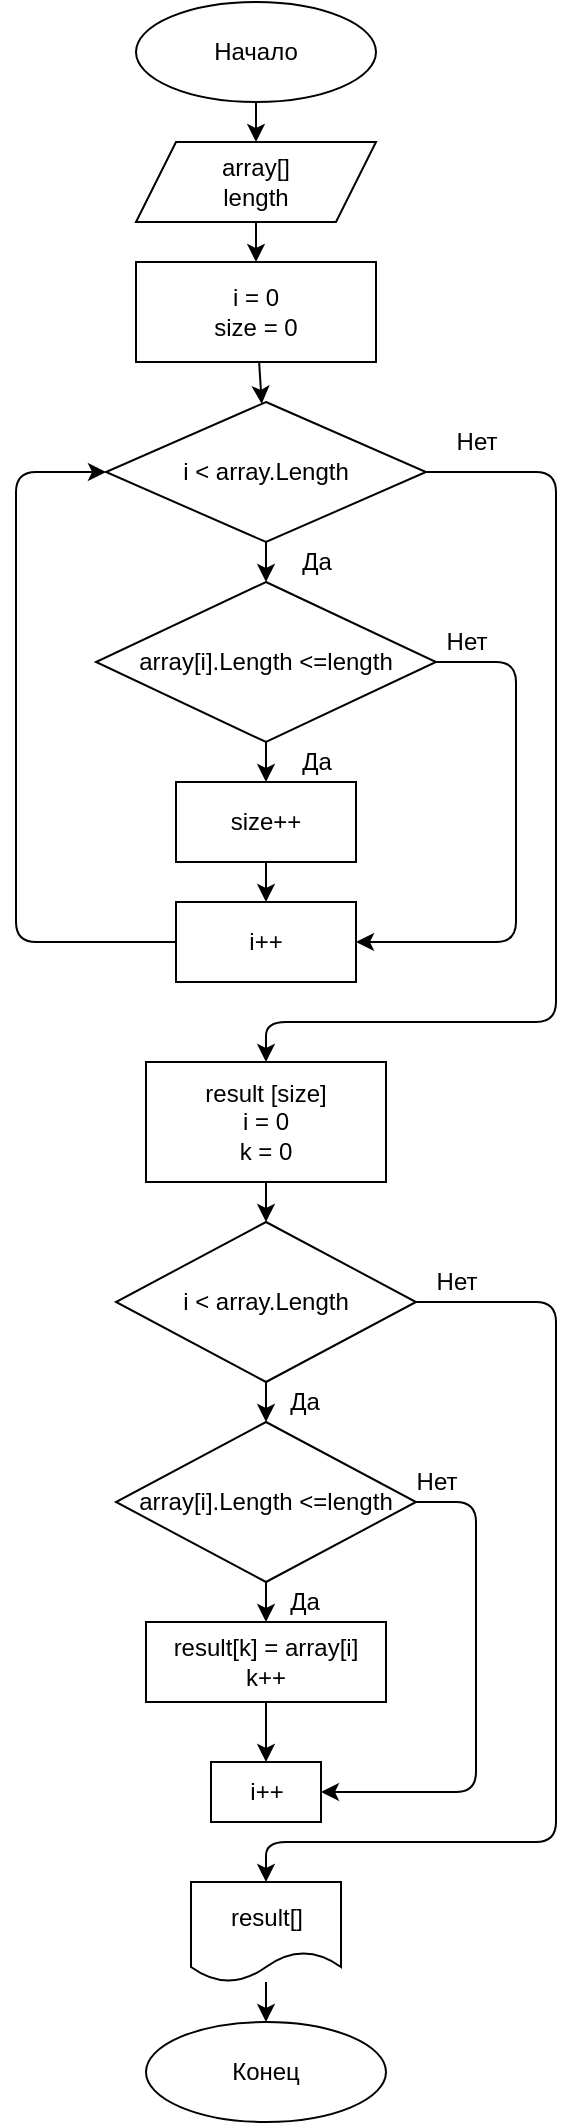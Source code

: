 <mxfile>
    <diagram id="zsBkIMoEi3XOZ2JPcjAv" name="Страница 1">
        <mxGraphModel dx="1204" dy="498" grid="1" gridSize="10" guides="1" tooltips="1" connect="1" arrows="1" fold="1" page="1" pageScale="1" pageWidth="827" pageHeight="1169" math="0" shadow="0">
            <root>
                <mxCell id="0"/>
                <mxCell id="1" parent="0"/>
                <mxCell id="24" value="" style="edgeStyle=none;html=1;" edge="1" parent="1" source="2" target="23">
                    <mxGeometry relative="1" as="geometry"/>
                </mxCell>
                <mxCell id="2" value="Начало" style="ellipse;whiteSpace=wrap;html=1;" parent="1" vertex="1">
                    <mxGeometry x="330" y="10" width="120" height="50" as="geometry"/>
                </mxCell>
                <mxCell id="17" value="Конец" style="ellipse;whiteSpace=wrap;html=1;" parent="1" vertex="1">
                    <mxGeometry x="335" y="1020" width="120" height="50" as="geometry"/>
                </mxCell>
                <mxCell id="26" value="" style="edgeStyle=none;html=1;" edge="1" parent="1" source="23" target="25">
                    <mxGeometry relative="1" as="geometry"/>
                </mxCell>
                <mxCell id="23" value="array[]&lt;br&gt;length" style="shape=parallelogram;perimeter=parallelogramPerimeter;whiteSpace=wrap;html=1;fixedSize=1;" vertex="1" parent="1">
                    <mxGeometry x="330" y="80" width="120" height="40" as="geometry"/>
                </mxCell>
                <mxCell id="28" value="" style="edgeStyle=none;html=1;" edge="1" parent="1" source="25" target="27">
                    <mxGeometry relative="1" as="geometry"/>
                </mxCell>
                <mxCell id="25" value="i = 0&lt;br&gt;size = 0" style="rounded=0;whiteSpace=wrap;html=1;" vertex="1" parent="1">
                    <mxGeometry x="330" y="140" width="120" height="50" as="geometry"/>
                </mxCell>
                <mxCell id="30" value="" style="edgeStyle=none;html=1;" edge="1" parent="1" source="27" target="29">
                    <mxGeometry relative="1" as="geometry"/>
                </mxCell>
                <mxCell id="41" style="edgeStyle=none;html=1;entryX=0.5;entryY=0;entryDx=0;entryDy=0;" edge="1" parent="1" source="27" target="40">
                    <mxGeometry relative="1" as="geometry">
                        <mxPoint x="395" y="550" as="targetPoint"/>
                        <Array as="points">
                            <mxPoint x="540" y="245"/>
                            <mxPoint x="540" y="520"/>
                            <mxPoint x="395" y="520"/>
                            <mxPoint x="395" y="540"/>
                        </Array>
                    </mxGeometry>
                </mxCell>
                <mxCell id="27" value="i &amp;lt; array.Length" style="rhombus;whiteSpace=wrap;html=1;" vertex="1" parent="1">
                    <mxGeometry x="315" y="210" width="160" height="70" as="geometry"/>
                </mxCell>
                <mxCell id="33" value="" style="edgeStyle=none;html=1;" edge="1" parent="1" source="29" target="32">
                    <mxGeometry relative="1" as="geometry"/>
                </mxCell>
                <mxCell id="37" style="edgeStyle=none;html=1;entryX=1;entryY=0.5;entryDx=0;entryDy=0;" edge="1" parent="1" source="29" target="35">
                    <mxGeometry relative="1" as="geometry">
                        <Array as="points">
                            <mxPoint x="520" y="340"/>
                            <mxPoint x="520" y="480"/>
                        </Array>
                    </mxGeometry>
                </mxCell>
                <mxCell id="29" value="array[i].Length &amp;lt;=length" style="rhombus;whiteSpace=wrap;html=1;" vertex="1" parent="1">
                    <mxGeometry x="310" y="300" width="170" height="80" as="geometry"/>
                </mxCell>
                <mxCell id="31" value="Да" style="text;html=1;align=center;verticalAlign=middle;resizable=0;points=[];autosize=1;strokeColor=none;fillColor=none;" vertex="1" parent="1">
                    <mxGeometry x="405" y="280" width="30" height="20" as="geometry"/>
                </mxCell>
                <mxCell id="36" value="" style="edgeStyle=none;html=1;" edge="1" parent="1" source="32" target="35">
                    <mxGeometry relative="1" as="geometry"/>
                </mxCell>
                <mxCell id="32" value="size++" style="rounded=0;whiteSpace=wrap;html=1;" vertex="1" parent="1">
                    <mxGeometry x="350" y="400" width="90" height="40" as="geometry"/>
                </mxCell>
                <mxCell id="34" value="Да" style="text;html=1;align=center;verticalAlign=middle;resizable=0;points=[];autosize=1;strokeColor=none;fillColor=none;" vertex="1" parent="1">
                    <mxGeometry x="405" y="380" width="30" height="20" as="geometry"/>
                </mxCell>
                <mxCell id="39" style="edgeStyle=none;html=1;entryX=0;entryY=0.5;entryDx=0;entryDy=0;" edge="1" parent="1" source="35" target="27">
                    <mxGeometry relative="1" as="geometry">
                        <mxPoint x="310" y="240" as="targetPoint"/>
                        <Array as="points">
                            <mxPoint x="270" y="480"/>
                            <mxPoint x="270" y="245"/>
                        </Array>
                    </mxGeometry>
                </mxCell>
                <mxCell id="35" value="i++" style="rounded=0;whiteSpace=wrap;html=1;" vertex="1" parent="1">
                    <mxGeometry x="350" y="460" width="90" height="40" as="geometry"/>
                </mxCell>
                <mxCell id="38" value="Нет" style="text;html=1;align=center;verticalAlign=middle;resizable=0;points=[];autosize=1;strokeColor=none;fillColor=none;" vertex="1" parent="1">
                    <mxGeometry x="475" y="320" width="40" height="20" as="geometry"/>
                </mxCell>
                <mxCell id="44" value="" style="edgeStyle=none;html=1;" edge="1" parent="1" source="40" target="43">
                    <mxGeometry relative="1" as="geometry"/>
                </mxCell>
                <mxCell id="40" value="result [size]&lt;br&gt;i = 0&lt;br&gt;k = 0" style="rounded=0;whiteSpace=wrap;html=1;" vertex="1" parent="1">
                    <mxGeometry x="335" y="540" width="120" height="60" as="geometry"/>
                </mxCell>
                <mxCell id="42" value="Нет" style="text;html=1;align=center;verticalAlign=middle;resizable=0;points=[];autosize=1;strokeColor=none;fillColor=none;" vertex="1" parent="1">
                    <mxGeometry x="480" y="220" width="40" height="20" as="geometry"/>
                </mxCell>
                <mxCell id="47" value="" style="edgeStyle=none;html=1;" edge="1" parent="1" source="43" target="46">
                    <mxGeometry relative="1" as="geometry"/>
                </mxCell>
                <mxCell id="57" style="edgeStyle=none;html=1;entryX=0.5;entryY=0;entryDx=0;entryDy=0;" edge="1" parent="1" source="43" target="53">
                    <mxGeometry relative="1" as="geometry">
                        <Array as="points">
                            <mxPoint x="540" y="660"/>
                            <mxPoint x="540" y="930"/>
                            <mxPoint x="395" y="930"/>
                        </Array>
                    </mxGeometry>
                </mxCell>
                <mxCell id="43" value="i &amp;lt; array.Length" style="rhombus;whiteSpace=wrap;html=1;" vertex="1" parent="1">
                    <mxGeometry x="320" y="620" width="150" height="80" as="geometry"/>
                </mxCell>
                <mxCell id="49" value="" style="edgeStyle=none;html=1;" edge="1" parent="1" source="46" target="48">
                    <mxGeometry relative="1" as="geometry"/>
                </mxCell>
                <mxCell id="55" style="edgeStyle=none;html=1;entryX=1;entryY=0.5;entryDx=0;entryDy=0;" edge="1" parent="1" source="46" target="51">
                    <mxGeometry relative="1" as="geometry">
                        <Array as="points">
                            <mxPoint x="500" y="760"/>
                            <mxPoint x="500" y="905"/>
                            <mxPoint x="450" y="905"/>
                        </Array>
                    </mxGeometry>
                </mxCell>
                <mxCell id="46" value="array[i].Length &amp;lt;=length" style="rhombus;whiteSpace=wrap;html=1;" vertex="1" parent="1">
                    <mxGeometry x="320" y="720" width="150" height="80" as="geometry"/>
                </mxCell>
                <mxCell id="52" value="" style="edgeStyle=none;html=1;" edge="1" parent="1" source="48" target="51">
                    <mxGeometry relative="1" as="geometry"/>
                </mxCell>
                <mxCell id="48" value="result[k] = array[i]&lt;br&gt;k++" style="rounded=0;whiteSpace=wrap;html=1;" vertex="1" parent="1">
                    <mxGeometry x="335" y="820" width="120" height="40" as="geometry"/>
                </mxCell>
                <mxCell id="51" value="i++" style="rounded=0;whiteSpace=wrap;html=1;" vertex="1" parent="1">
                    <mxGeometry x="367.5" y="890" width="55" height="30" as="geometry"/>
                </mxCell>
                <mxCell id="54" value="" style="edgeStyle=none;html=1;" edge="1" parent="1" source="53" target="17">
                    <mxGeometry relative="1" as="geometry"/>
                </mxCell>
                <mxCell id="53" value="result[]" style="shape=document;whiteSpace=wrap;html=1;boundedLbl=1;" vertex="1" parent="1">
                    <mxGeometry x="357.5" y="950" width="75" height="50" as="geometry"/>
                </mxCell>
                <mxCell id="56" value="Нет" style="text;html=1;align=center;verticalAlign=middle;resizable=0;points=[];autosize=1;strokeColor=none;fillColor=none;" vertex="1" parent="1">
                    <mxGeometry x="470" y="640" width="40" height="20" as="geometry"/>
                </mxCell>
                <mxCell id="58" value="Нет" style="text;html=1;align=center;verticalAlign=middle;resizable=0;points=[];autosize=1;strokeColor=none;fillColor=none;" vertex="1" parent="1">
                    <mxGeometry x="460" y="740" width="40" height="20" as="geometry"/>
                </mxCell>
                <mxCell id="59" value="Да" style="text;html=1;align=center;verticalAlign=middle;resizable=0;points=[];autosize=1;strokeColor=none;fillColor=none;" vertex="1" parent="1">
                    <mxGeometry x="399" y="700" width="30" height="20" as="geometry"/>
                </mxCell>
                <mxCell id="60" value="Да" style="text;html=1;align=center;verticalAlign=middle;resizable=0;points=[];autosize=1;strokeColor=none;fillColor=none;" vertex="1" parent="1">
                    <mxGeometry x="399" y="800" width="30" height="20" as="geometry"/>
                </mxCell>
            </root>
        </mxGraphModel>
    </diagram>
</mxfile>